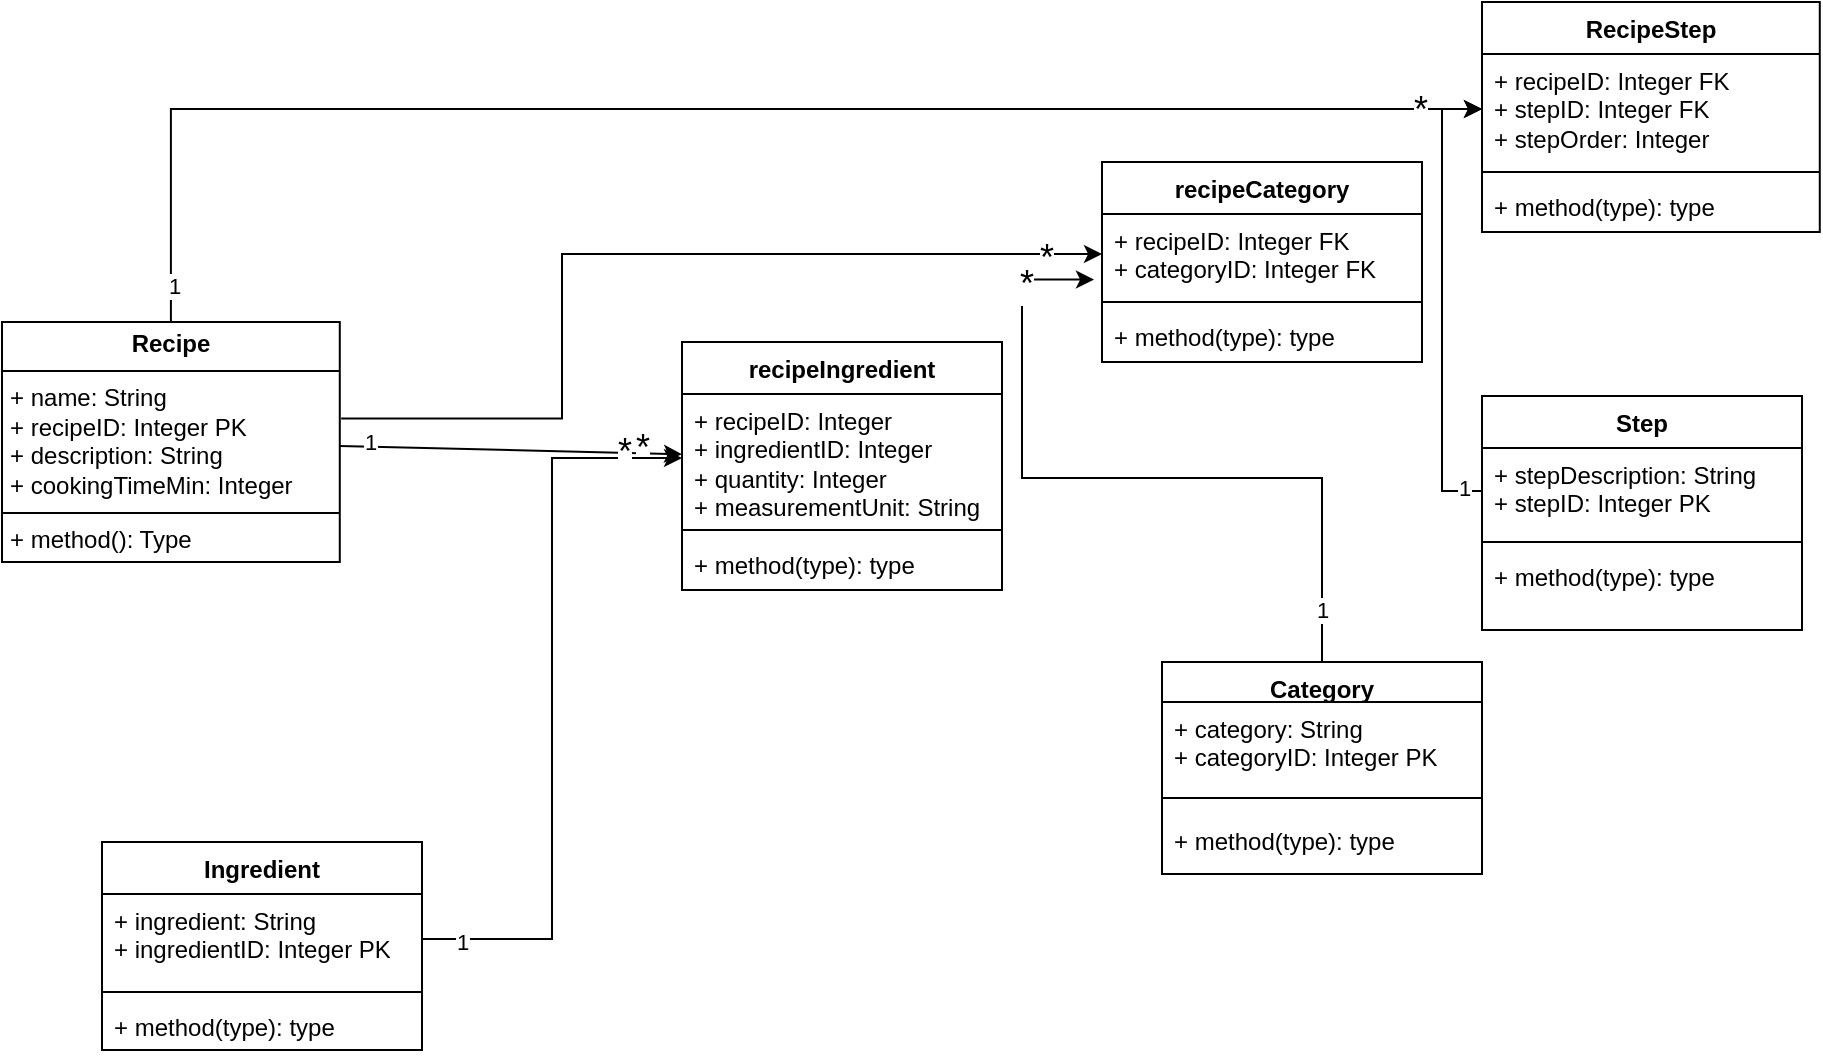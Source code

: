 <mxfile version="24.7.5">
  <diagram id="C5RBs43oDa-KdzZeNtuy" name="Page-1">
    <mxGraphModel dx="1235" dy="731" grid="1" gridSize="10" guides="1" tooltips="1" connect="1" arrows="1" fold="1" page="1" pageScale="1" pageWidth="827" pageHeight="1169" math="0" shadow="0">
      <root>
        <mxCell id="WIyWlLk6GJQsqaUBKTNV-0" />
        <mxCell id="WIyWlLk6GJQsqaUBKTNV-1" parent="WIyWlLk6GJQsqaUBKTNV-0" />
        <mxCell id="yV_nDEtVTbn-FI2R92OR-37" style="rounded=0;orthogonalLoop=1;jettySize=auto;html=1;" edge="1" parent="WIyWlLk6GJQsqaUBKTNV-1" source="yV_nDEtVTbn-FI2R92OR-10" target="yV_nDEtVTbn-FI2R92OR-28">
          <mxGeometry relative="1" as="geometry" />
        </mxCell>
        <mxCell id="yV_nDEtVTbn-FI2R92OR-38" value="1" style="edgeLabel;html=1;align=center;verticalAlign=middle;resizable=0;points=[];" vertex="1" connectable="0" parent="yV_nDEtVTbn-FI2R92OR-37">
          <mxGeometry x="-0.827" y="3" relative="1" as="geometry">
            <mxPoint as="offset" />
          </mxGeometry>
        </mxCell>
        <mxCell id="yV_nDEtVTbn-FI2R92OR-39" value="*" style="edgeLabel;html=1;align=center;verticalAlign=middle;resizable=0;points=[];fontSize=18;" vertex="1" connectable="0" parent="yV_nDEtVTbn-FI2R92OR-37">
          <mxGeometry x="0.658" y="3" relative="1" as="geometry">
            <mxPoint x="9" as="offset" />
          </mxGeometry>
        </mxCell>
        <mxCell id="yV_nDEtVTbn-FI2R92OR-11" value="Ingredient" style="swimlane;fontStyle=1;align=center;verticalAlign=top;childLayout=stackLayout;horizontal=1;startSize=26;horizontalStack=0;resizeParent=1;resizeParentMax=0;resizeLast=0;collapsible=1;marginBottom=0;whiteSpace=wrap;html=1;" vertex="1" parent="WIyWlLk6GJQsqaUBKTNV-1">
          <mxGeometry x="60" y="600" width="160" height="104" as="geometry" />
        </mxCell>
        <mxCell id="yV_nDEtVTbn-FI2R92OR-12" value="+ ingredient: String&lt;br&gt;+ ingredientID: Integer PK" style="text;strokeColor=none;fillColor=none;align=left;verticalAlign=top;spacingLeft=4;spacingRight=4;overflow=hidden;rotatable=0;points=[[0,0.5],[1,0.5]];portConstraint=eastwest;whiteSpace=wrap;html=1;" vertex="1" parent="yV_nDEtVTbn-FI2R92OR-11">
          <mxGeometry y="26" width="160" height="45" as="geometry" />
        </mxCell>
        <mxCell id="yV_nDEtVTbn-FI2R92OR-13" value="" style="line;strokeWidth=1;fillColor=none;align=left;verticalAlign=middle;spacingTop=-1;spacingLeft=3;spacingRight=3;rotatable=0;labelPosition=right;points=[];portConstraint=eastwest;strokeColor=inherit;" vertex="1" parent="yV_nDEtVTbn-FI2R92OR-11">
          <mxGeometry y="71" width="160" height="8" as="geometry" />
        </mxCell>
        <mxCell id="yV_nDEtVTbn-FI2R92OR-14" value="+ method(type): type" style="text;strokeColor=none;fillColor=none;align=left;verticalAlign=top;spacingLeft=4;spacingRight=4;overflow=hidden;rotatable=0;points=[[0,0.5],[1,0.5]];portConstraint=eastwest;whiteSpace=wrap;html=1;" vertex="1" parent="yV_nDEtVTbn-FI2R92OR-11">
          <mxGeometry y="79" width="160" height="25" as="geometry" />
        </mxCell>
        <mxCell id="yV_nDEtVTbn-FI2R92OR-15" value="Step" style="swimlane;fontStyle=1;align=center;verticalAlign=top;childLayout=stackLayout;horizontal=1;startSize=26;horizontalStack=0;resizeParent=1;resizeParentMax=0;resizeLast=0;collapsible=1;marginBottom=0;whiteSpace=wrap;html=1;" vertex="1" parent="WIyWlLk6GJQsqaUBKTNV-1">
          <mxGeometry x="750" y="377" width="160" height="117" as="geometry" />
        </mxCell>
        <mxCell id="yV_nDEtVTbn-FI2R92OR-16" value="+ stepDescription: String&lt;br&gt;+ stepID: Integer PK" style="text;strokeColor=none;fillColor=none;align=left;verticalAlign=top;spacingLeft=4;spacingRight=4;overflow=hidden;rotatable=0;points=[[0,0.5],[1,0.5]];portConstraint=eastwest;whiteSpace=wrap;html=1;" vertex="1" parent="yV_nDEtVTbn-FI2R92OR-15">
          <mxGeometry y="26" width="160" height="43" as="geometry" />
        </mxCell>
        <mxCell id="yV_nDEtVTbn-FI2R92OR-17" value="" style="line;strokeWidth=1;fillColor=none;align=left;verticalAlign=middle;spacingTop=-1;spacingLeft=3;spacingRight=3;rotatable=0;labelPosition=right;points=[];portConstraint=eastwest;strokeColor=inherit;" vertex="1" parent="yV_nDEtVTbn-FI2R92OR-15">
          <mxGeometry y="69" width="160" height="8" as="geometry" />
        </mxCell>
        <mxCell id="yV_nDEtVTbn-FI2R92OR-18" value="+ method(type): type" style="text;strokeColor=none;fillColor=none;align=left;verticalAlign=top;spacingLeft=4;spacingRight=4;overflow=hidden;rotatable=0;points=[[0,0.5],[1,0.5]];portConstraint=eastwest;whiteSpace=wrap;html=1;" vertex="1" parent="yV_nDEtVTbn-FI2R92OR-15">
          <mxGeometry y="77" width="160" height="40" as="geometry" />
        </mxCell>
        <mxCell id="yV_nDEtVTbn-FI2R92OR-19" value="Category" style="swimlane;fontStyle=1;align=center;verticalAlign=top;childLayout=stackLayout;horizontal=1;startSize=20;horizontalStack=0;resizeParent=1;resizeParentMax=0;resizeLast=0;collapsible=1;marginBottom=0;whiteSpace=wrap;html=1;" vertex="1" parent="WIyWlLk6GJQsqaUBKTNV-1">
          <mxGeometry x="590" y="510" width="160" height="106" as="geometry" />
        </mxCell>
        <mxCell id="yV_nDEtVTbn-FI2R92OR-20" value="+ category: String&lt;div&gt;+ categoryID: Integer PK&lt;/div&gt;" style="text;strokeColor=none;fillColor=none;align=left;verticalAlign=top;spacingLeft=4;spacingRight=4;overflow=hidden;rotatable=0;points=[[0,0.5],[1,0.5]];portConstraint=eastwest;whiteSpace=wrap;html=1;" vertex="1" parent="yV_nDEtVTbn-FI2R92OR-19">
          <mxGeometry y="20" width="160" height="40" as="geometry" />
        </mxCell>
        <mxCell id="yV_nDEtVTbn-FI2R92OR-21" value="" style="line;strokeWidth=1;fillColor=none;align=left;verticalAlign=middle;spacingTop=-1;spacingLeft=3;spacingRight=3;rotatable=0;labelPosition=right;points=[];portConstraint=eastwest;strokeColor=inherit;" vertex="1" parent="yV_nDEtVTbn-FI2R92OR-19">
          <mxGeometry y="60" width="160" height="16" as="geometry" />
        </mxCell>
        <mxCell id="yV_nDEtVTbn-FI2R92OR-22" value="+ method(type): type" style="text;strokeColor=none;fillColor=none;align=left;verticalAlign=top;spacingLeft=4;spacingRight=4;overflow=hidden;rotatable=0;points=[[0,0.5],[1,0.5]];portConstraint=eastwest;whiteSpace=wrap;html=1;" vertex="1" parent="yV_nDEtVTbn-FI2R92OR-19">
          <mxGeometry y="76" width="160" height="30" as="geometry" />
        </mxCell>
        <mxCell id="yV_nDEtVTbn-FI2R92OR-27" value="recipeIngredient" style="swimlane;fontStyle=1;align=center;verticalAlign=top;childLayout=stackLayout;horizontal=1;startSize=26;horizontalStack=0;resizeParent=1;resizeParentMax=0;resizeLast=0;collapsible=1;marginBottom=0;whiteSpace=wrap;html=1;" vertex="1" parent="WIyWlLk6GJQsqaUBKTNV-1">
          <mxGeometry x="350" y="350" width="160" height="124" as="geometry" />
        </mxCell>
        <mxCell id="yV_nDEtVTbn-FI2R92OR-28" value="+ recipeID: Integer&lt;div&gt;+ ingredientID: Integer&lt;br&gt;+ quantity: Integer&lt;br&gt;+ measurementUnit: String&lt;/div&gt;" style="text;strokeColor=none;fillColor=none;align=left;verticalAlign=top;spacingLeft=4;spacingRight=4;overflow=hidden;rotatable=1;points=[[0,0.5],[1,0.5]];portConstraint=eastwest;whiteSpace=wrap;html=1;movable=1;resizable=1;deletable=1;editable=1;locked=0;connectable=1;" vertex="1" parent="yV_nDEtVTbn-FI2R92OR-27">
          <mxGeometry y="26" width="160" height="64" as="geometry" />
        </mxCell>
        <mxCell id="yV_nDEtVTbn-FI2R92OR-29" value="" style="line;strokeWidth=1;fillColor=none;align=left;verticalAlign=middle;spacingTop=-1;spacingLeft=3;spacingRight=3;rotatable=0;labelPosition=right;points=[];portConstraint=eastwest;strokeColor=inherit;" vertex="1" parent="yV_nDEtVTbn-FI2R92OR-27">
          <mxGeometry y="90" width="160" height="8" as="geometry" />
        </mxCell>
        <mxCell id="yV_nDEtVTbn-FI2R92OR-30" value="+ method(type): type" style="text;strokeColor=none;fillColor=none;align=left;verticalAlign=top;spacingLeft=4;spacingRight=4;overflow=hidden;rotatable=0;points=[[0,0.5],[1,0.5]];portConstraint=eastwest;whiteSpace=wrap;html=1;" vertex="1" parent="yV_nDEtVTbn-FI2R92OR-27">
          <mxGeometry y="98" width="160" height="26" as="geometry" />
        </mxCell>
        <mxCell id="yV_nDEtVTbn-FI2R92OR-31" value="recipeCategory" style="swimlane;fontStyle=1;align=center;verticalAlign=top;childLayout=stackLayout;horizontal=1;startSize=26;horizontalStack=0;resizeParent=1;resizeParentMax=0;resizeLast=0;collapsible=1;marginBottom=0;whiteSpace=wrap;html=1;" vertex="1" parent="WIyWlLk6GJQsqaUBKTNV-1">
          <mxGeometry x="560" y="260" width="160" height="100" as="geometry" />
        </mxCell>
        <mxCell id="yV_nDEtVTbn-FI2R92OR-32" value="+ recipeID: Integer FK&lt;br&gt;+ categoryID: Integer FK" style="text;strokeColor=none;fillColor=none;align=left;verticalAlign=top;spacingLeft=4;spacingRight=4;overflow=hidden;rotatable=0;points=[[0,0.5],[1,0.5]];portConstraint=eastwest;whiteSpace=wrap;html=1;" vertex="1" parent="yV_nDEtVTbn-FI2R92OR-31">
          <mxGeometry y="26" width="160" height="40" as="geometry" />
        </mxCell>
        <mxCell id="yV_nDEtVTbn-FI2R92OR-33" value="" style="line;strokeWidth=1;fillColor=none;align=left;verticalAlign=middle;spacingTop=-1;spacingLeft=3;spacingRight=3;rotatable=0;labelPosition=right;points=[];portConstraint=eastwest;strokeColor=inherit;" vertex="1" parent="yV_nDEtVTbn-FI2R92OR-31">
          <mxGeometry y="66" width="160" height="8" as="geometry" />
        </mxCell>
        <mxCell id="yV_nDEtVTbn-FI2R92OR-34" value="+ method(type): type" style="text;strokeColor=none;fillColor=none;align=left;verticalAlign=top;spacingLeft=4;spacingRight=4;overflow=hidden;rotatable=0;points=[[0,0.5],[1,0.5]];portConstraint=eastwest;whiteSpace=wrap;html=1;" vertex="1" parent="yV_nDEtVTbn-FI2R92OR-31">
          <mxGeometry y="74" width="160" height="26" as="geometry" />
        </mxCell>
        <mxCell id="yV_nDEtVTbn-FI2R92OR-45" style="rounded=0;orthogonalLoop=1;jettySize=auto;html=1;strokeColor=default;edgeStyle=orthogonalEdgeStyle;" edge="1" parent="WIyWlLk6GJQsqaUBKTNV-1" source="yV_nDEtVTbn-FI2R92OR-12" target="yV_nDEtVTbn-FI2R92OR-28">
          <mxGeometry relative="1" as="geometry" />
        </mxCell>
        <mxCell id="yV_nDEtVTbn-FI2R92OR-48" value="1" style="edgeLabel;html=1;align=center;verticalAlign=middle;resizable=0;points=[];" vertex="1" connectable="0" parent="yV_nDEtVTbn-FI2R92OR-45">
          <mxGeometry x="-0.893" y="-1" relative="1" as="geometry">
            <mxPoint as="offset" />
          </mxGeometry>
        </mxCell>
        <mxCell id="yV_nDEtVTbn-FI2R92OR-49" value="*" style="edgeLabel;html=1;align=center;verticalAlign=middle;resizable=0;points=[];fontSize=18;" vertex="1" connectable="0" parent="yV_nDEtVTbn-FI2R92OR-45">
          <mxGeometry x="0.843" y="3" relative="1" as="geometry">
            <mxPoint as="offset" />
          </mxGeometry>
        </mxCell>
        <mxCell id="yV_nDEtVTbn-FI2R92OR-50" style="rounded=0;orthogonalLoop=1;jettySize=auto;html=1;entryX=0;entryY=0.5;entryDx=0;entryDy=0;exitX=1.004;exitY=0.402;exitDx=0;exitDy=0;exitPerimeter=0;edgeStyle=orthogonalEdgeStyle;" edge="1" parent="WIyWlLk6GJQsqaUBKTNV-1" source="yV_nDEtVTbn-FI2R92OR-10" target="yV_nDEtVTbn-FI2R92OR-32">
          <mxGeometry relative="1" as="geometry">
            <mxPoint x="243.52" y="90" as="sourcePoint" />
            <mxPoint x="400" y="258" as="targetPoint" />
            <Array as="points">
              <mxPoint x="290" y="388" />
              <mxPoint x="290" y="306" />
            </Array>
          </mxGeometry>
        </mxCell>
        <mxCell id="yV_nDEtVTbn-FI2R92OR-51" value="*" style="edgeLabel;html=1;align=center;verticalAlign=middle;resizable=0;points=[];fontSize=18;" vertex="1" connectable="0" parent="yV_nDEtVTbn-FI2R92OR-50">
          <mxGeometry x="0.878" y="-2" relative="1" as="geometry">
            <mxPoint as="offset" />
          </mxGeometry>
        </mxCell>
        <mxCell id="yV_nDEtVTbn-FI2R92OR-52" style="rounded=0;orthogonalLoop=1;jettySize=auto;html=1;entryX=-0.025;entryY=0.82;entryDx=0;entryDy=0;entryPerimeter=0;edgeStyle=orthogonalEdgeStyle;" edge="1" parent="WIyWlLk6GJQsqaUBKTNV-1" source="yV_nDEtVTbn-FI2R92OR-19" target="yV_nDEtVTbn-FI2R92OR-32">
          <mxGeometry relative="1" as="geometry">
            <Array as="points">
              <mxPoint x="670" y="418" />
              <mxPoint x="520" y="418" />
              <mxPoint x="520" y="319" />
            </Array>
          </mxGeometry>
        </mxCell>
        <mxCell id="yV_nDEtVTbn-FI2R92OR-53" value="1" style="edgeLabel;html=1;align=center;verticalAlign=middle;resizable=0;points=[];" vertex="1" connectable="0" parent="yV_nDEtVTbn-FI2R92OR-52">
          <mxGeometry x="-0.863" relative="1" as="geometry">
            <mxPoint as="offset" />
          </mxGeometry>
        </mxCell>
        <mxCell id="yV_nDEtVTbn-FI2R92OR-54" value="*" style="edgeLabel;html=1;align=center;verticalAlign=middle;resizable=0;points=[];fontSize=18;" vertex="1" connectable="0" parent="yV_nDEtVTbn-FI2R92OR-52">
          <mxGeometry x="0.799" y="-2" relative="1" as="geometry">
            <mxPoint as="offset" />
          </mxGeometry>
        </mxCell>
        <mxCell id="yV_nDEtVTbn-FI2R92OR-59" style="edgeStyle=orthogonalEdgeStyle;rounded=0;orthogonalLoop=1;jettySize=auto;html=1;exitX=0;exitY=0.5;exitDx=0;exitDy=0;entryX=0;entryY=0.5;entryDx=0;entryDy=0;fontSize=18;" edge="1" parent="WIyWlLk6GJQsqaUBKTNV-1" source="yV_nDEtVTbn-FI2R92OR-16" target="yV_nDEtVTbn-FI2R92OR-24">
          <mxGeometry relative="1" as="geometry" />
        </mxCell>
        <mxCell id="yV_nDEtVTbn-FI2R92OR-60" value="1" style="edgeLabel;html=1;align=center;verticalAlign=middle;resizable=0;points=[];" vertex="1" connectable="0" parent="yV_nDEtVTbn-FI2R92OR-59">
          <mxGeometry x="-0.924" y="-2" relative="1" as="geometry">
            <mxPoint as="offset" />
          </mxGeometry>
        </mxCell>
        <mxCell id="yV_nDEtVTbn-FI2R92OR-10" value="&lt;p style=&quot;margin:0px;margin-top:4px;text-align:center;&quot;&gt;&lt;b&gt;Recipe&lt;/b&gt;&lt;/p&gt;&lt;hr size=&quot;1&quot; style=&quot;border-style:solid;&quot;&gt;&lt;p style=&quot;margin:0px;margin-left:4px;&quot;&gt;+ name: String&lt;/p&gt;&lt;p style=&quot;margin:0px;margin-left:4px;&quot;&gt;+ recipeID: Integer PK&lt;/p&gt;&lt;p style=&quot;margin:0px;margin-left:4px;&quot;&gt;+ description: String&lt;/p&gt;&lt;p style=&quot;margin:0px;margin-left:4px;&quot;&gt;+ cookingTimeMin: Integer&amp;nbsp;&lt;/p&gt;&lt;hr size=&quot;1&quot; style=&quot;border-style:solid;&quot;&gt;&lt;p style=&quot;margin:0px;margin-left:4px;&quot;&gt;+ method(): Type&lt;/p&gt;" style="verticalAlign=top;align=left;overflow=fill;html=1;whiteSpace=wrap;" vertex="1" parent="WIyWlLk6GJQsqaUBKTNV-1">
          <mxGeometry x="10" y="340" width="168.889" height="120" as="geometry" />
        </mxCell>
        <mxCell id="yV_nDEtVTbn-FI2R92OR-55" style="rounded=0;orthogonalLoop=1;jettySize=auto;html=1;edgeStyle=orthogonalEdgeStyle;" edge="1" parent="WIyWlLk6GJQsqaUBKTNV-1" source="yV_nDEtVTbn-FI2R92OR-10" target="yV_nDEtVTbn-FI2R92OR-24">
          <mxGeometry relative="1" as="geometry" />
        </mxCell>
        <mxCell id="yV_nDEtVTbn-FI2R92OR-56" value="*" style="edgeLabel;html=1;align=center;verticalAlign=middle;resizable=0;points=[];fontSize=18;" vertex="1" connectable="0" parent="yV_nDEtVTbn-FI2R92OR-55">
          <mxGeometry x="0.918" relative="1" as="geometry">
            <mxPoint as="offset" />
          </mxGeometry>
        </mxCell>
        <mxCell id="yV_nDEtVTbn-FI2R92OR-62" value="1" style="edgeLabel;html=1;align=center;verticalAlign=middle;resizable=0;points=[];" vertex="1" connectable="0" parent="yV_nDEtVTbn-FI2R92OR-55">
          <mxGeometry x="-0.953" y="-1" relative="1" as="geometry">
            <mxPoint as="offset" />
          </mxGeometry>
        </mxCell>
        <mxCell id="yV_nDEtVTbn-FI2R92OR-23" value="RecipeStep" style="swimlane;fontStyle=1;align=center;verticalAlign=top;childLayout=stackLayout;horizontal=1;startSize=26;horizontalStack=0;resizeParent=1;resizeParentMax=0;resizeLast=0;collapsible=1;marginBottom=0;whiteSpace=wrap;html=1;" vertex="1" parent="WIyWlLk6GJQsqaUBKTNV-1">
          <mxGeometry x="750.001" y="180" width="168.889" height="115" as="geometry" />
        </mxCell>
        <mxCell id="yV_nDEtVTbn-FI2R92OR-24" value="+ recipeID: Integer FK&lt;div&gt;+ stepID: Integer FK&lt;br&gt;+ stepOrder: Integer&lt;/div&gt;" style="text;strokeColor=none;fillColor=none;align=left;verticalAlign=top;spacingLeft=4;spacingRight=4;overflow=hidden;rotatable=0;points=[[0,0.5],[1,0.5]];portConstraint=eastwest;whiteSpace=wrap;html=1;" vertex="1" parent="yV_nDEtVTbn-FI2R92OR-23">
          <mxGeometry y="26" width="168.889" height="55" as="geometry" />
        </mxCell>
        <mxCell id="yV_nDEtVTbn-FI2R92OR-25" value="" style="line;strokeWidth=1;fillColor=none;align=left;verticalAlign=middle;spacingTop=-1;spacingLeft=3;spacingRight=3;rotatable=0;labelPosition=right;points=[];portConstraint=eastwest;strokeColor=inherit;" vertex="1" parent="yV_nDEtVTbn-FI2R92OR-23">
          <mxGeometry y="81" width="168.889" height="8" as="geometry" />
        </mxCell>
        <mxCell id="yV_nDEtVTbn-FI2R92OR-26" value="+ method(type): type" style="text;strokeColor=none;fillColor=none;align=left;verticalAlign=top;spacingLeft=4;spacingRight=4;overflow=hidden;rotatable=0;points=[[0,0.5],[1,0.5]];portConstraint=eastwest;whiteSpace=wrap;html=1;" vertex="1" parent="yV_nDEtVTbn-FI2R92OR-23">
          <mxGeometry y="89" width="168.889" height="26" as="geometry" />
        </mxCell>
      </root>
    </mxGraphModel>
  </diagram>
</mxfile>
